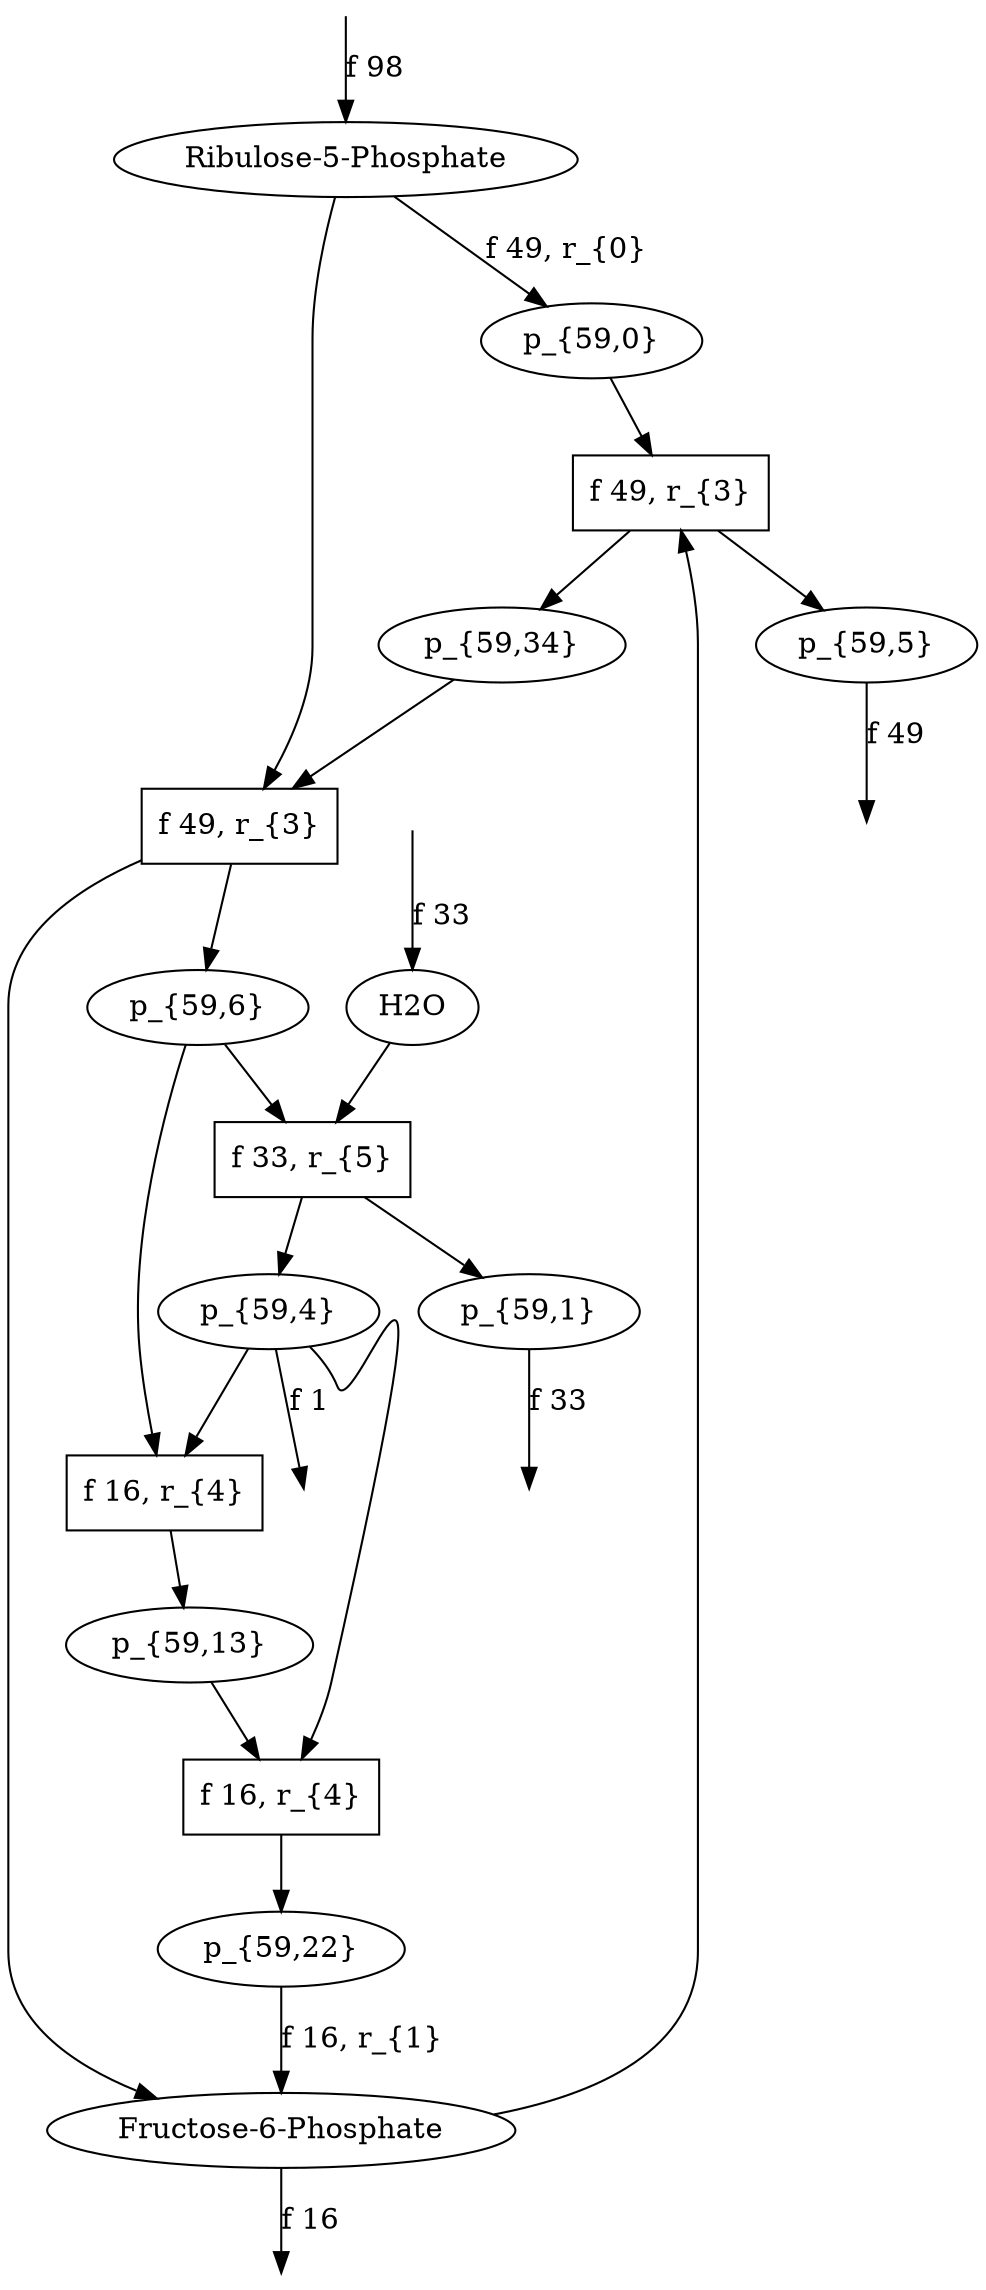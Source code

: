 digraph g {
// id = 0, graphName = Ribulose-5-Phosphate
"0-0" [ shape=ellipse label="Ribulose-5-Phosphate" image="out/004_g_0_11311100.svg" ];
// id = 1, graphName = H2O
"1-0" [ shape=ellipse label="H2O" image="out/052_g_1_11311100.svg" ];
// id = 2, graphName = p_{59,0}
"2-0" [ shape=ellipse label="p_{59,0}" image="out/150_g_6135_11311100.svg" ];
// id = 4, graphName = p_{59,1}
"4-0" [ shape=ellipse label="p_{59,1}" image="out/152_g_6137_11311100.svg" ];
// id = 5, graphName = p_{59,2}
// id = 7, graphName = p_{59,3}
// id = 10, graphName = p_{59,4}
"10-0" [ shape=ellipse label="p_{59,4}" image="out/154_g_6144_11311100.svg" ];
// id = 11, graphName = p_{59,5}
"11-0" [ shape=ellipse label="p_{59,5}" image="out/156_g_6145_11311100.svg" ];
// id = 13, graphName = p_{59,6}
"13-0" [ shape=ellipse label="p_{59,6}" image="out/158_g_6149_11311100.svg" ];
// id = 17, graphName = p_{59,7}
// id = 20, graphName = p_{59,8}
// id = 31, graphName = p_{59,9}
// id = 33, graphName = p_{59,10}
// id = 35, graphName = p_{59,11}
// id = 37, graphName = p_{59,12}
// id = 39, graphName = p_{59,13}
"39-0" [ shape=ellipse label="p_{59,13}" image="out/160_g_6220_11311100.svg" ];
// id = 41, graphName = p_{59,14}
// id = 44, graphName = p_{59,15}
// id = 48, graphName = p_{59,16}
// id = 51, graphName = p_{59,17}
// id = 53, graphName = p_{59,18}
// id = 55, graphName = p_{59,19}
// id = 57, graphName = p_{59,20}
// id = 71, graphName = p_{59,21}
// id = 73, graphName = p_{59,22}
"73-0" [ shape=ellipse label="p_{59,22}" image="out/162_g_6359_11311100.svg" ];
// id = 85, graphName = p_{59,23}
// id = 87, graphName = Fructose-6-Phosphate
"87-0" [ shape=ellipse label="Fructose-6-Phosphate" image="out/012_g_2_11311100.svg" ];
// id = 95, graphName = p_{59,24}
// id = 108, graphName = p_{59,25}
// id = 110, graphName = p_{59,26}
// id = 112, graphName = p_{59,27}
// id = 114, graphName = p_{59,28}
// id = 116, graphName = p_{59,29}
// id = 118, graphName = p_{59,30}
// id = 120, graphName = p_{59,31}
// id = 122, graphName = p_{59,32}
// id = 131, graphName = p_{59,33}
// id = 139, graphName = p_{59,34}
"139-0" [ shape=ellipse label="p_{59,34}" image="out/164_g_6661_11311100.svg" ];
// id = 154, graphName = p_{59,35}
// id = 156, graphName = p_{59,36}
// id = 158, graphName = p_{59,37}
// id = 160, graphName = p_{59,38}
// id = 163, graphName = p_{59,39}
// id = 165, graphName = p_{59,40}
// id = 171, graphName = p_{59,41}
// id = 173, graphName = p_{59,42}
// id = 184, graphName = p_{59,43}
// id = 186, graphName = p_{59,44}
// id = 207, graphName = p_{59,45}
// id = 213, graphName = p_{59,46}
// id = 236, graphName = p_{59,47}
// id = 238, graphName = p_{59,48}
// id = 240, graphName = p_{59,49}
// id = 242, graphName = p_{59,50}
// id = 244, graphName = p_{59,51}
// id = 246, graphName = p_{59,52}
// id = 248, graphName = p_{59,53}
// id = 250, graphName = p_{59,54}
// id = 252, graphName = p_{59,55}
// id = 40{ 'p_{59,4}' 'p_{59,6}' }, 'Aldolase', { 'p_{59,13}' }
"40-0" [ shape=box label="f 16, r_{4}" ];
// id = 47{ 'H2O' 'p_{59,6}' }, 'Phophohydrolase', { 'p_{59,1}' 'p_{59,4}' }
"47-0" [ shape=box label="f 33, r_{5}" ];
// id = 74{ 'p_{59,4}' 'p_{59,13}' }, 'Aldolase', { 'p_{59,22}' }
"74-0" [ shape=box label="f 16, r_{4}" ];
// id = 150{ 'Fructose-6-Phosphate' 'p_{59,0}' }, 'Transaldolase', { 'p_{59,5}' 'p_{59,34}' }
"150-0" [ shape=box label="f 49, r_{3}" ];
// id = 205{ 'Ribulose-5-Phosphate' 'p_{59,34}' }, 'Transaldolase', { 'Fructose-6-Phosphate' 'p_{59,6}' }
"205-0" [ shape=box label="f 49, r_{3}" ];
// id = 3{ 'Ribulose-5-Phosphate' }, 'Aldose-Ketose <-', { 'p_{59,0}' }
"0-0" -> "2-0" [ label="f 49, r_{0}" ];
// id = 6{ 'Ribulose-5-Phosphate' 'H2O' }, 'Phophohydrolase', { 'p_{59,1}' 'p_{59,2}' }
// id = 8{ 'p_{59,2}' }, 'Aldose-Ketose <-', { 'p_{59,3}' }
// id = 9{ 'p_{59,0}' }, 'Aldose-Ketose ->', { 'Ribulose-5-Phosphate' }
// id = 12{ 'p_{59,0}' 'p_{59,2}' }, 'Transaldolase', { 'p_{59,4}' 'p_{59,5}' }
// id = 14{ 'Ribulose-5-Phosphate' 'p_{59,0}' }, 'Transaldolase', { 'p_{59,5}' 'p_{59,6}' }
// id = 15{ 'H2O' 'p_{59,0}' }, 'Phophohydrolase', { 'p_{59,1}' 'p_{59,3}' }
// id = 16{ 'p_{59,4}' }, 'Aldose-Ketose <-', { 'p_{59,4}' }
// id = 18{ 'p_{59,5}' }, 'Aldose-Ketose <-', { 'p_{59,7}' }
// id = 19{ 'p_{59,3}' }, 'Aldose-Ketose ->', { 'p_{59,2}' }
// id = 21{ 'p_{59,3}' 'p_{59,5}' }, 'Transaldolase', { 'p_{59,0}' 'p_{59,8}' }
// id = 22{ 'p_{59,2}' 'p_{59,3}' }, 'Transaldolase', { 'p_{59,4}' 'p_{59,8}' }
// id = 23{ 'Ribulose-5-Phosphate' 'p_{59,3}' }, 'Transaldolase', { 'p_{59,6}' 'p_{59,8}' }
// id = 24{ 'p_{59,4}' 'p_{59,5}' }, 'Transaldolase', { 'p_{59,0}' 'p_{59,2}' }
// id = 25{ 'p_{59,2}' 'p_{59,4}' }, 'Transaldolase', { 'p_{59,2}' 'p_{59,4}' }
// id = 26{ 'Ribulose-5-Phosphate' 'p_{59,4}' }, 'Transaldolase', { 'p_{59,2}' 'p_{59,6}' }
// id = 27{ 'p_{59,5}' 'p_{59,6}' }, 'Transaldolase', { 'Ribulose-5-Phosphate' 'p_{59,0}' }
// id = 28{ 'p_{59,0}' 'p_{59,5}' }, 'Transaldolase', { 'p_{59,0}' 'p_{59,5}' }
// id = 29{ 'p_{59,2}' 'p_{59,6}' }, 'Transaldolase', { 'Ribulose-5-Phosphate' 'p_{59,4}' }
// id = 30{ 'Ribulose-5-Phosphate' 'p_{59,6}' }, 'Transaldolase', { 'Ribulose-5-Phosphate' 'p_{59,6}' }
// id = 32{ 'p_{59,3}' 'p_{59,4}' }, 'Aldolase', { 'p_{59,9}' }
// id = 34{ 'p_{59,4}' 'p_{59,4}' }, 'Aldolase', { 'p_{59,10}' }
// id = 36{ 'p_{59,2}' 'p_{59,4}' }, 'Aldolase', { 'p_{59,11}' }
// id = 38{ 'Ribulose-5-Phosphate' 'p_{59,4}' }, 'Aldolase', { 'p_{59,12}' }
// id = 40{ 'p_{59,4}' 'p_{59,6}' }, 'Aldolase', { 'p_{59,13}' }
"10-0" -> "40-0" [ ];
"13-0" -> "40-0" [ ];
"40-0" -> "39-0" [ ];
// id = 42{ 'p_{59,0}' 'p_{59,4}' }, 'Aldolase', { 'p_{59,14}' }
// id = 43{ 'p_{59,2}' 'p_{59,6}' }, 'Aldolase', { 'p_{59,12}' }
// id = 45{ 'Ribulose-5-Phosphate' 'p_{59,6}' }, 'Aldolase', { 'p_{59,15}' }
// id = 46{ 'H2O' 'p_{59,5}' }, 'Phophohydrolase', { 'p_{59,1}' 'p_{59,8}' }
// id = 47{ 'H2O' 'p_{59,6}' }, 'Phophohydrolase', { 'p_{59,1}' 'p_{59,4}' }
"1-0" -> "47-0" [ ];
"13-0" -> "47-0" [ ];
"47-0" -> "4-0" [ ];
"47-0" -> "10-0" [ ];
// id = 49{ 'p_{59,8}' }, 'Aldose-Ketose <-', { 'p_{59,16}' }
// id = 50{ 'p_{59,7}' }, 'Aldose-Ketose ->', { 'p_{59,5}' }
// id = 52{ 'p_{59,9}' }, 'Aldose-Ketose ->', { 'p_{59,17}' }
// id = 54{ 'p_{59,10}' }, 'Aldose-Ketose ->', { 'p_{59,18}' }
// id = 56{ 'p_{59,13}' }, 'Aldose-Ketose ->', { 'p_{59,19}' }
// id = 58{ 'p_{59,14}' }, 'Aldose-Ketose ->', { 'p_{59,20}' }
// id = 59{ 'p_{59,8}' 'p_{59,10}' }, 'Transaldolase', { 'p_{59,3}' 'p_{59,17}' }
// id = 60{ 'p_{59,8}' 'p_{59,13}' }, 'Transaldolase', { 'p_{59,3}' 'p_{59,20}' }
// id = 61{ 'p_{59,0}' 'p_{59,8}' }, 'Transaldolase', { 'p_{59,3}' 'p_{59,5}' }
// id = 62{ 'p_{59,3}' 'p_{59,8}' }, 'Transaldolase', { 'p_{59,3}' 'p_{59,8}' }
// id = 63{ 'p_{59,4}' 'p_{59,8}' }, 'Transaldolase', { 'p_{59,2}' 'p_{59,3}' }
// id = 64{ 'p_{59,6}' 'p_{59,8}' }, 'Transaldolase', { 'Ribulose-5-Phosphate' 'p_{59,3}' }
// id = 65{ 'p_{59,2}' 'p_{59,10}' }, 'Transaldolase', { 'p_{59,4}' 'p_{59,17}' }
// id = 66{ 'p_{59,5}' 'p_{59,10}' }, 'Transaldolase', { 'p_{59,0}' 'p_{59,17}' }
// id = 67{ 'Ribulose-5-Phosphate' 'p_{59,10}' }, 'Transaldolase', { 'p_{59,6}' 'p_{59,17}' }
// id = 68{ 'p_{59,2}' 'p_{59,13}' }, 'Transaldolase', { 'p_{59,4}' 'p_{59,20}' }
// id = 69{ 'p_{59,5}' 'p_{59,13}' }, 'Transaldolase', { 'p_{59,0}' 'p_{59,20}' }
// id = 70{ 'Ribulose-5-Phosphate' 'p_{59,13}' }, 'Transaldolase', { 'p_{59,6}' 'p_{59,20}' }
// id = 72{ 'p_{59,4}' 'p_{59,10}' }, 'Aldolase', { 'p_{59,21}' }
// id = 74{ 'p_{59,4}' 'p_{59,13}' }, 'Aldolase', { 'p_{59,22}' }
"10-0" -> "74-0" [ ];
"39-0" -> "74-0" [ ];
"74-0" -> "73-0" [ ];
// id = 75{ 'H2O' 'p_{59,7}' }, 'Phophohydrolase', { 'p_{59,1}' 'p_{59,16}' }
// id = 76{ 'H2O' 'p_{59,12}' }, 'Phophohydrolase', { 'p_{59,1}' 'p_{59,11}' }
// id = 77{ 'H2O' 'p_{59,13}' }, 'Phophohydrolase', { 'p_{59,1}' 'p_{59,10}' }
// id = 78{ 'H2O' 'p_{59,14}' }, 'Phophohydrolase', { 'p_{59,1}' 'p_{59,9}' }
// id = 79{ 'H2O' 'p_{59,15}' }, 'Phophohydrolase', { 'p_{59,1}' 'p_{59,12}' }
// id = 80{ 'p_{59,17}' }, 'Aldose-Ketose <-', { 'p_{59,9}' }
// id = 81{ 'p_{59,18}' }, 'Aldose-Ketose <-', { 'p_{59,10}' }
// id = 82{ 'p_{59,19}' }, 'Aldose-Ketose <-', { 'p_{59,13}' }
// id = 83{ 'p_{59,20}' }, 'Aldose-Ketose <-', { 'p_{59,14}' }
// id = 84{ 'p_{59,16}' }, 'Aldose-Ketose ->', { 'p_{59,8}' }
// id = 86{ 'p_{59,21}' }, 'Aldose-Ketose ->', { 'p_{59,23}' }
// id = 88{ 'p_{59,22}' }, 'Aldose-Ketose ->', { 'Fructose-6-Phosphate' }
"73-0" -> "87-0" [ label="f 16, r_{1}" ];
// id = 89{ 'p_{59,6}' 'p_{59,17}' }, 'Transaldolase', { 'Ribulose-5-Phosphate' 'p_{59,10}' }
// id = 90{ 'p_{59,10}' 'p_{59,17}' }, 'Transaldolase', { 'p_{59,10}' 'p_{59,17}' }
// id = 91{ 'p_{59,13}' 'p_{59,17}' }, 'Transaldolase', { 'p_{59,10}' 'p_{59,20}' }
// id = 92{ 'p_{59,0}' 'p_{59,17}' }, 'Transaldolase', { 'p_{59,5}' 'p_{59,10}' }
// id = 93{ 'p_{59,3}' 'p_{59,17}' }, 'Transaldolase', { 'p_{59,8}' 'p_{59,10}' }
// id = 94{ 'p_{59,4}' 'p_{59,17}' }, 'Transaldolase', { 'p_{59,2}' 'p_{59,10}' }
// id = 96{ 'p_{59,6}' 'p_{59,18}' }, 'Transaldolase', { 'Ribulose-5-Phosphate' 'p_{59,24}' }
// id = 97{ 'p_{59,10}' 'p_{59,18}' }, 'Transaldolase', { 'p_{59,17}' 'p_{59,24}' }
// id = 98{ 'p_{59,13}' 'p_{59,18}' }, 'Transaldolase', { 'p_{59,20}' 'p_{59,24}' }
// id = 99{ 'p_{59,0}' 'p_{59,18}' }, 'Transaldolase', { 'p_{59,5}' 'p_{59,24}' }
// id = 100{ 'p_{59,3}' 'p_{59,18}' }, 'Transaldolase', { 'p_{59,8}' 'p_{59,24}' }
// id = 101{ 'p_{59,4}' 'p_{59,18}' }, 'Transaldolase', { 'p_{59,2}' 'p_{59,24}' }
// id = 102{ 'p_{59,6}' 'p_{59,20}' }, 'Transaldolase', { 'Ribulose-5-Phosphate' 'p_{59,13}' }
// id = 103{ 'p_{59,10}' 'p_{59,20}' }, 'Transaldolase', { 'p_{59,13}' 'p_{59,17}' }
// id = 104{ 'p_{59,13}' 'p_{59,20}' }, 'Transaldolase', { 'p_{59,13}' 'p_{59,20}' }
// id = 105{ 'p_{59,0}' 'p_{59,20}' }, 'Transaldolase', { 'p_{59,5}' 'p_{59,13}' }
// id = 106{ 'p_{59,3}' 'p_{59,20}' }, 'Transaldolase', { 'p_{59,8}' 'p_{59,13}' }
// id = 107{ 'p_{59,4}' 'p_{59,20}' }, 'Transaldolase', { 'p_{59,2}' 'p_{59,13}' }
// id = 109{ 'p_{59,6}' 'p_{59,18}' }, 'Aldolase', { 'p_{59,25}' }
// id = 111{ 'p_{59,10}' 'p_{59,18}' }, 'Aldolase', { 'p_{59,26}' }
// id = 113{ 'p_{59,13}' 'p_{59,18}' }, 'Aldolase', { 'p_{59,27}' }
// id = 115{ 'p_{59,4}' 'p_{59,18}' }, 'Aldolase', { 'p_{59,28}' }
// id = 117{ 'p_{59,6}' 'p_{59,19}' }, 'Aldolase', { 'p_{59,29}' }
// id = 119{ 'p_{59,10}' 'p_{59,19}' }, 'Aldolase', { 'p_{59,30}' }
// id = 121{ 'p_{59,13}' 'p_{59,19}' }, 'Aldolase', { 'p_{59,31}' }
// id = 123{ 'p_{59,4}' 'p_{59,19}' }, 'Aldolase', { 'p_{59,32}' }
// id = 124{ 'p_{59,4}' 'p_{59,21}' }, 'Aldolase', { 'p_{59,16}' }
// id = 125{ 'p_{59,4}' 'p_{59,22}' }, 'Aldolase', { 'p_{59,7}' }
// id = 126{ 'H2O' 'p_{59,19}' }, 'Phophohydrolase', { 'p_{59,1}' 'p_{59,18}' }
// id = 127{ 'H2O' 'p_{59,20}' }, 'Phophohydrolase', { 'p_{59,1}' 'p_{59,17}' }
// id = 128{ 'H2O' 'p_{59,22}' }, 'Phophohydrolase', { 'p_{59,1}' 'p_{59,21}' }
// id = 129{ 'p_{59,23}' }, 'Aldose-Ketose <-', { 'p_{59,21}' }
// id = 130{ 'Fructose-6-Phosphate' }, 'Aldose-Ketose <-', { 'p_{59,22}' }
// id = 132{ 'p_{59,23}' 'p_{59,24}' }, 'Transaldolase', { 'p_{59,18}' 'p_{59,33}' }
// id = 133{ 'p_{59,10}' 'p_{59,23}' }, 'Transaldolase', { 'p_{59,17}' 'p_{59,33}' }
// id = 134{ 'p_{59,13}' 'p_{59,23}' }, 'Transaldolase', { 'p_{59,20}' 'p_{59,33}' }
// id = 135{ 'p_{59,0}' 'p_{59,23}' }, 'Transaldolase', { 'p_{59,5}' 'p_{59,33}' }
// id = 136{ 'p_{59,3}' 'p_{59,23}' }, 'Transaldolase', { 'p_{59,8}' 'p_{59,33}' }
// id = 137{ 'p_{59,4}' 'p_{59,23}' }, 'Transaldolase', { 'p_{59,2}' 'p_{59,33}' }
// id = 138{ 'p_{59,6}' 'p_{59,23}' }, 'Transaldolase', { 'Ribulose-5-Phosphate' 'p_{59,33}' }
// id = 140{ 'Fructose-6-Phosphate' 'p_{59,24}' }, 'Transaldolase', { 'p_{59,18}' 'p_{59,34}' }
// id = 141{ 'p_{59,17}' 'p_{59,24}' }, 'Transaldolase', { 'p_{59,10}' 'p_{59,18}' }
// id = 142{ 'p_{59,18}' 'p_{59,24}' }, 'Transaldolase', { 'p_{59,18}' 'p_{59,24}' }
// id = 143{ 'p_{59,20}' 'p_{59,24}' }, 'Transaldolase', { 'p_{59,13}' 'p_{59,18}' }
// id = 144{ 'p_{59,2}' 'p_{59,24}' }, 'Transaldolase', { 'p_{59,4}' 'p_{59,18}' }
// id = 145{ 'p_{59,5}' 'p_{59,24}' }, 'Transaldolase', { 'p_{59,0}' 'p_{59,18}' }
// id = 146{ 'p_{59,8}' 'p_{59,24}' }, 'Transaldolase', { 'p_{59,3}' 'p_{59,18}' }
// id = 147{ 'Ribulose-5-Phosphate' 'p_{59,24}' }, 'Transaldolase', { 'p_{59,6}' 'p_{59,18}' }
// id = 148{ 'Fructose-6-Phosphate' 'p_{59,10}' }, 'Transaldolase', { 'p_{59,17}' 'p_{59,34}' }
// id = 149{ 'Fructose-6-Phosphate' 'p_{59,13}' }, 'Transaldolase', { 'p_{59,20}' 'p_{59,34}' }
// id = 150{ 'Fructose-6-Phosphate' 'p_{59,0}' }, 'Transaldolase', { 'p_{59,5}' 'p_{59,34}' }
"2-0" -> "150-0" [ ];
"87-0" -> "150-0" [ ];
"150-0" -> "11-0" [ ];
"150-0" -> "139-0" [ ];
// id = 151{ 'Fructose-6-Phosphate' 'p_{59,3}' }, 'Transaldolase', { 'p_{59,8}' 'p_{59,34}' }
// id = 152{ 'Fructose-6-Phosphate' 'p_{59,4}' }, 'Transaldolase', { 'p_{59,2}' 'p_{59,34}' }
// id = 153{ 'Fructose-6-Phosphate' 'p_{59,6}' }, 'Transaldolase', { 'Ribulose-5-Phosphate' 'p_{59,34}' }
// id = 155{ 'p_{59,23}' 'p_{59,24}' }, 'Aldolase', { 'p_{59,35}' }
// id = 157{ 'p_{59,4}' 'p_{59,23}' }, 'Aldolase', { 'p_{59,36}' }
// id = 159{ 'p_{59,6}' 'p_{59,23}' }, 'Aldolase', { 'p_{59,37}' }
// id = 161{ 'Fructose-6-Phosphate' 'p_{59,24}' }, 'Aldolase', { 'p_{59,38}' }
// id = 162{ 'p_{59,17}' 'p_{59,24}' }, 'Aldolase', { 'p_{59,26}' }
// id = 164{ 'p_{59,18}' 'p_{59,24}' }, 'Aldolase', { 'p_{59,39}' }
// id = 166{ 'p_{59,19}' 'p_{59,24}' }, 'Aldolase', { 'p_{59,40}' }
// id = 167{ 'p_{59,20}' 'p_{59,24}' }, 'Aldolase', { 'p_{59,27}' }
// id = 168{ 'p_{59,2}' 'p_{59,24}' }, 'Aldolase', { 'p_{59,28}' }
// id = 169{ 'p_{59,4}' 'p_{59,24}' }, 'Aldolase', { 'p_{59,33}' }
// id = 170{ 'Ribulose-5-Phosphate' 'p_{59,24}' }, 'Aldolase', { 'p_{59,25}' }
// id = 172{ 'Fructose-6-Phosphate' 'p_{59,4}' }, 'Aldolase', { 'p_{59,41}' }
// id = 174{ 'Fructose-6-Phosphate' 'p_{59,6}' }, 'Aldolase', { 'p_{59,42}' }
// id = 175{ 'H2O' 'p_{59,25}' }, 'Phophohydrolase', { 'p_{59,1}' 'p_{59,28}' }
// id = 176{ 'H2O' 'p_{59,27}' }, 'Phophohydrolase', { 'p_{59,1}' 'p_{59,26}' }
// id = 177{ 'H2O' 'p_{59,29}' }, 'Phophohydrolase', { 'p_{59,1}' 'p_{59,32}' }
// id = 178{ 'H2O' 'p_{59,29}' }, 'Phophohydrolase', { 'p_{59,1}' 'p_{59,25}' }
// id = 179{ 'H2O' 'p_{59,30}' }, 'Phophohydrolase', { 'p_{59,1}' 'p_{59,26}' }
// id = 180{ 'H2O' 'p_{59,31}' }, 'Phophohydrolase', { 'p_{59,1}' 'p_{59,30}' }
// id = 181{ 'H2O' 'p_{59,31}' }, 'Phophohydrolase', { 'p_{59,1}' 'p_{59,27}' }
// id = 182{ 'H2O' 'p_{59,32}' }, 'Phophohydrolase', { 'p_{59,1}' 'p_{59,28}' }
// id = 183{ 'H2O' 'Fructose-6-Phosphate' }, 'Phophohydrolase', { 'p_{59,1}' 'p_{59,23}' }
// id = 185{ 'p_{59,33}' }, 'Aldose-Ketose ->', { 'p_{59,43}' }
// id = 187{ 'p_{59,34}' }, 'Aldose-Ketose ->', { 'p_{59,44}' }
// id = 188{ 'p_{59,17}' 'p_{59,33}' }, 'Transaldolase', { 'p_{59,10}' 'p_{59,23}' }
// id = 189{ 'p_{59,18}' 'p_{59,33}' }, 'Transaldolase', { 'p_{59,23}' 'p_{59,24}' }
// id = 190{ 'p_{59,20}' 'p_{59,33}' }, 'Transaldolase', { 'p_{59,13}' 'p_{59,23}' }
// id = 191{ 'p_{59,23}' 'p_{59,33}' }, 'Transaldolase', { 'p_{59,23}' 'p_{59,33}' }
// id = 192{ 'p_{59,2}' 'p_{59,33}' }, 'Transaldolase', { 'p_{59,4}' 'p_{59,23}' }
// id = 193{ 'p_{59,5}' 'p_{59,33}' }, 'Transaldolase', { 'p_{59,0}' 'p_{59,23}' }
// id = 194{ 'p_{59,8}' 'p_{59,33}' }, 'Transaldolase', { 'p_{59,3}' 'p_{59,23}' }
// id = 195{ 'Fructose-6-Phosphate' 'p_{59,33}' }, 'Transaldolase', { 'p_{59,23}' 'p_{59,34}' }
// id = 196{ 'Ribulose-5-Phosphate' 'p_{59,33}' }, 'Transaldolase', { 'p_{59,6}' 'p_{59,23}' }
// id = 197{ 'p_{59,17}' 'p_{59,34}' }, 'Transaldolase', { 'Fructose-6-Phosphate' 'p_{59,10}' }
// id = 198{ 'p_{59,18}' 'p_{59,34}' }, 'Transaldolase', { 'Fructose-6-Phosphate' 'p_{59,24}' }
// id = 199{ 'p_{59,20}' 'p_{59,34}' }, 'Transaldolase', { 'Fructose-6-Phosphate' 'p_{59,13}' }
// id = 200{ 'p_{59,23}' 'p_{59,34}' }, 'Transaldolase', { 'Fructose-6-Phosphate' 'p_{59,33}' }
// id = 201{ 'p_{59,2}' 'p_{59,34}' }, 'Transaldolase', { 'Fructose-6-Phosphate' 'p_{59,4}' }
// id = 202{ 'p_{59,5}' 'p_{59,34}' }, 'Transaldolase', { 'Fructose-6-Phosphate' 'p_{59,0}' }
// id = 203{ 'p_{59,8}' 'p_{59,34}' }, 'Transaldolase', { 'Fructose-6-Phosphate' 'p_{59,3}' }
// id = 204{ 'Fructose-6-Phosphate' 'p_{59,34}' }, 'Transaldolase', { 'Fructose-6-Phosphate' 'p_{59,34}' }
// id = 205{ 'Ribulose-5-Phosphate' 'p_{59,34}' }, 'Transaldolase', { 'Fructose-6-Phosphate' 'p_{59,6}' }
"0-0" -> "205-0" [ ];
"139-0" -> "205-0" [ ];
"205-0" -> "13-0" [ ];
"205-0" -> "87-0" [ ];
// id = 206{ 'p_{59,18}' 'p_{59,33}' }, 'Aldolase', { 'p_{59,35}' }
// id = 208{ 'p_{59,19}' 'p_{59,33}' }, 'Aldolase', { 'p_{59,45}' }
// id = 209{ 'p_{59,2}' 'p_{59,33}' }, 'Aldolase', { 'p_{59,36}' }
// id = 210{ 'p_{59,4}' 'p_{59,33}' }, 'Aldolase', { 'p_{59,3}' }
// id = 211{ 'Ribulose-5-Phosphate' 'p_{59,33}' }, 'Aldolase', { 'p_{59,37}' }
// id = 212{ 'p_{59,18}' 'p_{59,34}' }, 'Aldolase', { 'p_{59,38}' }
// id = 214{ 'p_{59,19}' 'p_{59,34}' }, 'Aldolase', { 'p_{59,46}' }
// id = 215{ 'p_{59,2}' 'p_{59,34}' }, 'Aldolase', { 'p_{59,41}' }
// id = 216{ 'p_{59,4}' 'p_{59,34}' }, 'Aldolase', { 'p_{59,0}' }
// id = 217{ 'Ribulose-5-Phosphate' 'p_{59,34}' }, 'Aldolase', { 'p_{59,42}' }
// id = 218{ 'H2O' 'p_{59,34}' }, 'Phophohydrolase', { 'p_{59,1}' 'p_{59,33}' }
// id = 219{ 'H2O' 'p_{59,37}' }, 'Phophohydrolase', { 'p_{59,1}' 'p_{59,36}' }
// id = 220{ 'H2O' 'p_{59,38}' }, 'Phophohydrolase', { 'p_{59,1}' 'p_{59,35}' }
// id = 221{ 'H2O' 'p_{59,40}' }, 'Phophohydrolase', { 'p_{59,1}' 'p_{59,39}' }
// id = 222{ 'H2O' 'p_{59,41}' }, 'Phophohydrolase', { 'p_{59,1}' 'p_{59,36}' }
// id = 223{ 'H2O' 'p_{59,42}' }, 'Phophohydrolase', { 'p_{59,1}' 'p_{59,41}' }
// id = 224{ 'H2O' 'p_{59,42}' }, 'Phophohydrolase', { 'p_{59,1}' 'p_{59,37}' }
// id = 225{ 'p_{59,43}' }, 'Aldose-Ketose <-', { 'p_{59,33}' }
// id = 226{ 'p_{59,44}' }, 'Aldose-Ketose <-', { 'p_{59,34}' }
// id = 227{ 'p_{59,3}' 'p_{59,43}' }, 'Aldolase', { 'p_{59,8}' }
// id = 228{ 'p_{59,4}' 'p_{59,43}' }, 'Aldolase', { 'p_{59,2}' }
// id = 229{ 'p_{59,6}' 'p_{59,43}' }, 'Aldolase', { 'Ribulose-5-Phosphate' }
// id = 230{ 'p_{59,10}' 'p_{59,43}' }, 'Aldolase', { 'p_{59,17}' }
// id = 231{ 'p_{59,13}' 'p_{59,43}' }, 'Aldolase', { 'p_{59,20}' }
// id = 232{ 'p_{59,24}' 'p_{59,43}' }, 'Aldolase', { 'p_{59,18}' }
// id = 233{ 'p_{59,33}' 'p_{59,43}' }, 'Aldolase', { 'p_{59,23}' }
// id = 234{ 'p_{59,34}' 'p_{59,43}' }, 'Aldolase', { 'Fructose-6-Phosphate' }
// id = 235{ 'p_{59,0}' 'p_{59,43}' }, 'Aldolase', { 'p_{59,5}' }
// id = 237{ 'p_{59,3}' 'p_{59,44}' }, 'Aldolase', { 'p_{59,47}' }
// id = 239{ 'p_{59,4}' 'p_{59,44}' }, 'Aldolase', { 'p_{59,48}' }
// id = 241{ 'p_{59,6}' 'p_{59,44}' }, 'Aldolase', { 'p_{59,49}' }
// id = 243{ 'p_{59,10}' 'p_{59,44}' }, 'Aldolase', { 'p_{59,50}' }
// id = 245{ 'p_{59,13}' 'p_{59,44}' }, 'Aldolase', { 'p_{59,51}' }
// id = 247{ 'p_{59,24}' 'p_{59,44}' }, 'Aldolase', { 'p_{59,52}' }
// id = 249{ 'p_{59,33}' 'p_{59,44}' }, 'Aldolase', { 'p_{59,53}' }
// id = 251{ 'p_{59,34}' 'p_{59,44}' }, 'Aldolase', { 'p_{59,54}' }
// id = 253{ 'p_{59,0}' 'p_{59,44}' }, 'Aldolase', { 'p_{59,55}' }
// id = 254{ 'H2O' 'p_{59,44}' }, 'Phophohydrolase', { 'p_{59,1}' 'p_{59,43}' }
// id = 255{ 'H2O' 'p_{59,45}' }, 'Phophohydrolase', { 'p_{59,1}' 'p_{59,35}' }
// id = 256{ 'H2O' 'p_{59,46}' }, 'Phophohydrolase', { 'p_{59,1}' 'p_{59,38}' }
// id = 257{ 'H2O' 'p_{59,46}' }, 'Phophohydrolase', { 'p_{59,1}' 'p_{59,45}' }
// id = 258{ 'H2O' 'p_{59,47}' }, 'Phophohydrolase', { 'p_{59,1}' 'p_{59,8}' }
// id = 259{ 'H2O' 'p_{59,48}' }, 'Phophohydrolase', { 'p_{59,1}' 'p_{59,2}' }
// id = 260{ 'H2O' 'p_{59,49}' }, 'Phophohydrolase', { 'p_{59,1}' 'p_{59,48}' }
// id = 261{ 'H2O' 'p_{59,49}' }, 'Phophohydrolase', { 'Ribulose-5-Phosphate' 'p_{59,1}' }
// id = 262{ 'H2O' 'p_{59,50}' }, 'Phophohydrolase', { 'p_{59,1}' 'p_{59,17}' }
// id = 263{ 'H2O' 'p_{59,51}' }, 'Phophohydrolase', { 'p_{59,1}' 'p_{59,50}' }
// id = 264{ 'H2O' 'p_{59,51}' }, 'Phophohydrolase', { 'p_{59,1}' 'p_{59,20}' }
// id = 265{ 'H2O' 'p_{59,52}' }, 'Phophohydrolase', { 'p_{59,1}' 'p_{59,18}' }
// id = 266{ 'H2O' 'p_{59,53}' }, 'Phophohydrolase', { 'p_{59,1}' 'p_{59,23}' }
// id = 267{ 'H2O' 'p_{59,54}' }, 'Phophohydrolase', { 'p_{59,1}' 'p_{59,53}' }
// id = 268{ 'H2O' 'p_{59,54}' }, 'Phophohydrolase', { 'Fructose-6-Phosphate' 'p_{59,1}' }
// id = 269{ 'H2O' 'p_{59,55}' }, 'Phophohydrolase', { 'p_{59,1}' 'p_{59,47}' }
// id = 270{ 'H2O' 'p_{59,55}' }, 'Phophohydrolase', { 'p_{59,1}' 'p_{59,5}' }
// inFlow/outFlow, id = 0-0, graphName = Ribulose-5-Phosphate, inFlow = 98, outFlow = 0
"0-0-IOFlow" [ shape=point style=invis label="" ];
"0-0-IOFlow" -> "0-0" [ label="f 98" ];
// inFlow/outFlow, id = 1-0, graphName = H2O, inFlow = 33, outFlow = 0
"1-0-IOFlow" [ shape=point style=invis label="" ];
"1-0-IOFlow" -> "1-0" [ label="f 33" ];
// inFlow/outFlow, id = 4-0, graphName = p_{59,1}, inFlow = 0, outFlow = 33
"4-0-IOFlow" [ shape=point style=invis label="" ];
"4-0" -> "4-0-IOFlow" [ label="f 33" ];
// inFlow/outFlow, id = 10-0, graphName = p_{59,4}, inFlow = 0, outFlow = 1
"10-0-IOFlow" [ shape=point style=invis label="" ];
"10-0" -> "10-0-IOFlow" [ label="f 1" ];
// inFlow/outFlow, id = 11-0, graphName = p_{59,5}, inFlow = 0, outFlow = 49
"11-0-IOFlow" [ shape=point style=invis label="" ];
"11-0" -> "11-0-IOFlow" [ label="f 49" ];
// inFlow/outFlow, id = 87-0, graphName = Fructose-6-Phosphate, inFlow = 0, outFlow = 16
"87-0-IOFlow" [ shape=point style=invis label="" ];
"87-0" -> "87-0-IOFlow" [ label="f 16" ];
}
